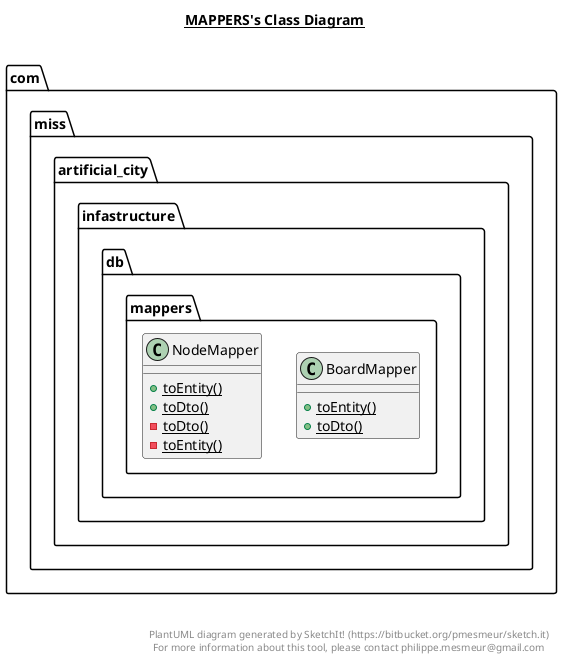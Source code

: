 @startuml

title __MAPPERS's Class Diagram__\n

  package com.miss.artificial_city {
    package com.miss.artificial_city.infastructure.db.mappers {
      class BoardMapper {
          {static} + toEntity()
          {static} + toDto()
      }
    }
  }
  

  package com.miss.artificial_city {
    package com.miss.artificial_city.infastructure.db.mappers {
      class NodeMapper {
          {static} + toEntity()
          {static} + toDto()
          {static} - toDto()
          {static} - toEntity()
      }
    }
  }
  



right footer


PlantUML diagram generated by SketchIt! (https://bitbucket.org/pmesmeur/sketch.it)
For more information about this tool, please contact philippe.mesmeur@gmail.com
endfooter

@enduml
